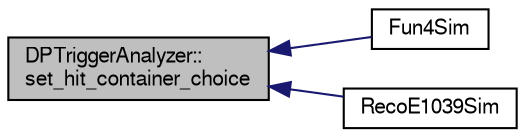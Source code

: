 digraph "DPTriggerAnalyzer::set_hit_container_choice"
{
  bgcolor="transparent";
  edge [fontname="FreeSans",fontsize="10",labelfontname="FreeSans",labelfontsize="10"];
  node [fontname="FreeSans",fontsize="10",shape=record];
  rankdir="LR";
  Node1 [label="DPTriggerAnalyzer::\lset_hit_container_choice",height=0.2,width=0.4,color="black", fillcolor="grey75", style="filled" fontcolor="black"];
  Node1 -> Node2 [dir="back",color="midnightblue",fontsize="10",style="solid",fontname="FreeSans"];
  Node2 [label="Fun4Sim",height=0.2,width=0.4,color="black",URL="$d5/d4a/e1039-analysis_2SimChainDev_2Fun4Sim_8C.html#a05d19d59f1955a51d54ae22957bbcf86"];
  Node1 -> Node3 [dir="back",color="midnightblue",fontsize="10",style="solid",fontname="FreeSans"];
  Node3 [label="RecoE1039Sim",height=0.2,width=0.4,color="black",URL="$d0/d9c/RecoE1039Sim_8C.html#a07edfd7b51752cb53ea50911050a8511"];
}
